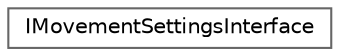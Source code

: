 digraph "Graphical Class Hierarchy"
{
 // INTERACTIVE_SVG=YES
 // LATEX_PDF_SIZE
  bgcolor="transparent";
  edge [fontname=Helvetica,fontsize=10,labelfontname=Helvetica,labelfontsize=10];
  node [fontname=Helvetica,fontsize=10,shape=box,height=0.2,width=0.4];
  rankdir="LR";
  Node0 [id="Node000000",label="IMovementSettingsInterface",height=0.2,width=0.4,color="grey40", fillcolor="white", style="filled",URL="$dd/dcb/classIMovementSettingsInterface.html",tooltip="UMovementSettingsInterface: interface that must be implemented for any settings object to be shared b..."];
}
